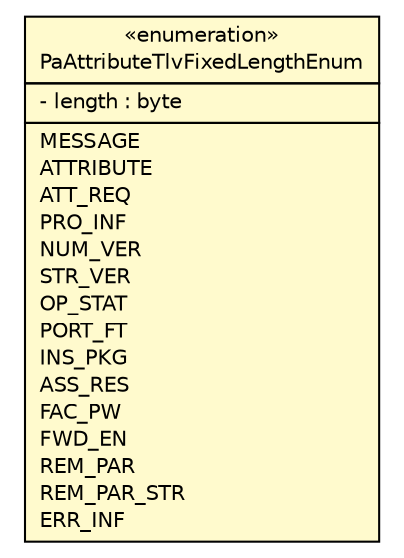 #!/usr/local/bin/dot
#
# Class diagram 
# Generated by UMLGraph version R5_6 (http://www.umlgraph.org/)
#

digraph G {
	edge [fontname="Helvetica",fontsize=10,labelfontname="Helvetica",labelfontsize=10];
	node [fontname="Helvetica",fontsize=10,shape=plaintext];
	nodesep=0.25;
	ranksep=0.5;
	// org.ietf.nea.pa.attribute.enums.PaAttributeTlvFixedLengthEnum
	c64035 [label=<<table title="org.ietf.nea.pa.attribute.enums.PaAttributeTlvFixedLengthEnum" border="0" cellborder="1" cellspacing="0" cellpadding="2" port="p" bgcolor="lemonChiffon" href="./PaAttributeTlvFixedLengthEnum.html">
		<tr><td><table border="0" cellspacing="0" cellpadding="1">
<tr><td align="center" balign="center"> &#171;enumeration&#187; </td></tr>
<tr><td align="center" balign="center"> PaAttributeTlvFixedLengthEnum </td></tr>
		</table></td></tr>
		<tr><td><table border="0" cellspacing="0" cellpadding="1">
<tr><td align="left" balign="left"> - length : byte </td></tr>
		</table></td></tr>
		<tr><td><table border="0" cellspacing="0" cellpadding="1">
<tr><td align="left" balign="left"> MESSAGE </td></tr>
<tr><td align="left" balign="left"> ATTRIBUTE </td></tr>
<tr><td align="left" balign="left"> ATT_REQ </td></tr>
<tr><td align="left" balign="left"> PRO_INF </td></tr>
<tr><td align="left" balign="left"> NUM_VER </td></tr>
<tr><td align="left" balign="left"> STR_VER </td></tr>
<tr><td align="left" balign="left"> OP_STAT </td></tr>
<tr><td align="left" balign="left"> PORT_FT </td></tr>
<tr><td align="left" balign="left"> INS_PKG </td></tr>
<tr><td align="left" balign="left"> ASS_RES </td></tr>
<tr><td align="left" balign="left"> FAC_PW </td></tr>
<tr><td align="left" balign="left"> FWD_EN </td></tr>
<tr><td align="left" balign="left"> REM_PAR </td></tr>
<tr><td align="left" balign="left"> REM_PAR_STR </td></tr>
<tr><td align="left" balign="left"> ERR_INF </td></tr>
		</table></td></tr>
		</table>>, URL="./PaAttributeTlvFixedLengthEnum.html", fontname="Helvetica", fontcolor="black", fontsize=10.0];
}

